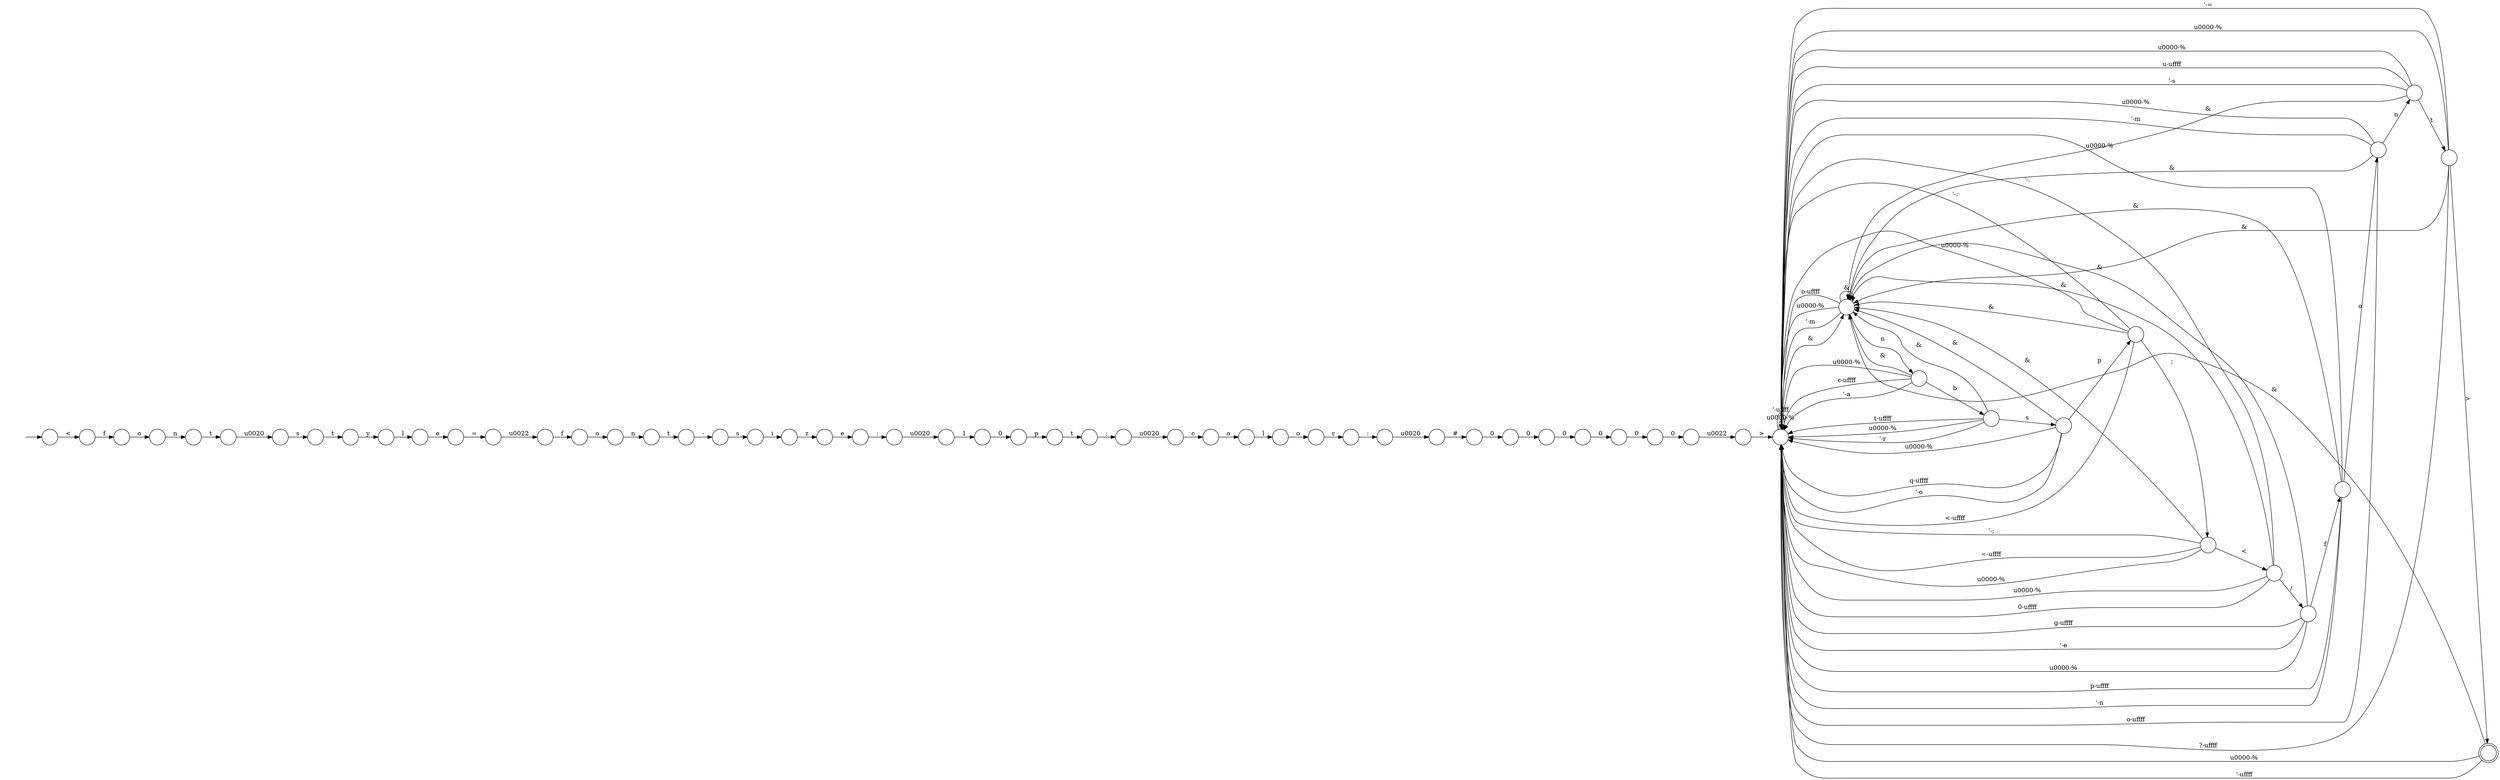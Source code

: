 digraph Automaton {
  rankdir = LR;
  0 [shape=circle,label=""];
  0 -> 13 [label="o"]
  1 [shape=circle,label=""];
  1 -> 58 [label="f"]
  2 [shape=circle,label=""];
  2 -> 39 [label="\u0020"]
  3 [shape=circle,label=""];
  3 -> 49 [label="\u0020"]
  4 [shape=circle,label=""];
  4 -> 20 [label="#"]
  5 [shape=circle,label=""];
  5 -> 15 [label="n"]
  5 -> 45 [label="o-\uffff"]
  5 -> 44 [label="&"]
  5 -> 45 [label="\u0000-%"]
  5 -> 45 [label="'-m"]
  6 [shape=circle,label=""];
  6 -> 45 [label=">"]
  7 [shape=circle,label=""];
  7 -> 45 [label="'-a"]
  7 -> 44 [label="&"]
  7 -> 17 [label="b"]
  7 -> 45 [label="\u0000-%"]
  7 -> 45 [label="c-\uffff"]
  8 [shape=circle,label=""];
  8 -> 21 [label="y"]
  9 [shape=circle,label=""];
  9 -> 18 [label="e"]
  10 [shape=circle,label=""];
  10 -> 50 [label="\u0022"]
  11 [shape=circle,label=""];
  11 -> 45 [label="<-\uffff"]
  11 -> 45 [label="'-:"]
  11 -> 44 [label="&"]
  11 -> 42 [label=";"]
  11 -> 45 [label="\u0000-%"]
  12 [shape=circle,label=""];
  12 -> 40 [label="p"]
  13 [shape=circle,label=""];
  13 -> 43 [label="n"]
  14 [shape=circle,label=""];
  14 -> 10 [label="="]
  15 [shape=circle,label=""];
  15 -> 44 [label="&"]
  15 -> 30 [label="t"]
  15 -> 45 [label="\u0000-%"]
  15 -> 45 [label="u-\uffff"]
  15 -> 45 [label="'-s"]
  16 [shape=circle,label=""];
  16 -> 48 [label="n"]
  17 [shape=circle,label=""];
  17 -> 44 [label="&"]
  17 -> 57 [label="s"]
  17 -> 45 [label="t-\uffff"]
  17 -> 45 [label="\u0000-%"]
  17 -> 45 [label="'-r"]
  18 [shape=circle,label=""];
  18 -> 33 [label=":"]
  19 [shape=circle,label=""];
  19 -> 56 [label="-"]
  20 [shape=circle,label=""];
  20 -> 27 [label="0"]
  21 [shape=circle,label=""];
  21 -> 29 [label="l"]
  22 [shape=doublecircle,label=""];
  22 -> 44 [label="&"]
  22 -> 45 [label="\u0000-%"]
  22 -> 45 [label="'-\uffff"]
  23 [shape=circle,label=""];
  23 -> 6 [label="\u0022"]
  24 [shape=circle,label=""];
  24 -> 59 [label="1"]
  25 [shape=circle,label=""];
  initial [shape=plaintext,label=""];
  initial -> 25
  25 -> 1 [label="<"]
  26 [shape=circle,label=""];
  26 -> 2 [label=";"]
  27 [shape=circle,label=""];
  27 -> 36 [label="0"]
  28 [shape=circle,label=""];
  28 -> 8 [label="t"]
  29 [shape=circle,label=""];
  29 -> 14 [label="e"]
  30 [shape=circle,label=""];
  30 -> 44 [label="&"]
  30 -> 45 [label="'-="]
  30 -> 22 [label=">"]
  30 -> 45 [label="\u0000-%"]
  30 -> 45 [label="?-\uffff"]
  31 [shape=circle,label=""];
  31 -> 47 [label="i"]
  32 [shape=circle,label=""];
  32 -> 41 [label="0"]
  33 [shape=circle,label=""];
  33 -> 24 [label="\u0020"]
  34 [shape=circle,label=""];
  34 -> 46 [label="/"]
  34 -> 45 [label="'-."]
  34 -> 44 [label="&"]
  34 -> 45 [label="\u0000-%"]
  34 -> 45 [label="0-\uffff"]
  35 [shape=circle,label=""];
  35 -> 53 [label="o"]
  36 [shape=circle,label=""];
  36 -> 38 [label="0"]
  37 [shape=circle,label=""];
  37 -> 4 [label="\u0020"]
  38 [shape=circle,label=""];
  38 -> 32 [label="0"]
  39 [shape=circle,label=""];
  39 -> 35 [label="c"]
  40 [shape=circle,label=""];
  40 -> 26 [label="t"]
  41 [shape=circle,label=""];
  41 -> 23 [label="0"]
  42 [shape=circle,label=""];
  42 -> 45 [label="'-;"]
  42 -> 45 [label="=-\uffff"]
  42 -> 44 [label="&"]
  42 -> 45 [label="\u0000-%"]
  42 -> 34 [label="<"]
  43 [shape=circle,label=""];
  43 -> 19 [label="t"]
  44 [shape=circle,label=""];
  44 -> 7 [label="n"]
  44 -> 45 [label="o-\uffff"]
  44 -> 44 [label="&"]
  44 -> 45 [label="\u0000-%"]
  44 -> 45 [label="'-m"]
  45 [shape=circle,label=""];
  45 -> 44 [label="&"]
  45 -> 45 [label="\u0000-%"]
  45 -> 45 [label="'-\uffff"]
  46 [shape=circle,label=""];
  46 -> 51 [label="f"]
  46 -> 44 [label="&"]
  46 -> 45 [label="g-\uffff"]
  46 -> 45 [label="'-e"]
  46 -> 45 [label="\u0000-%"]
  47 [shape=circle,label=""];
  47 -> 9 [label="z"]
  48 [shape=circle,label=""];
  48 -> 3 [label="t"]
  49 [shape=circle,label=""];
  49 -> 28 [label="s"]
  50 [shape=circle,label=""];
  50 -> 0 [label="f"]
  51 [shape=circle,label=""];
  51 -> 45 [label="p-\uffff"]
  51 -> 45 [label="'-n"]
  51 -> 44 [label="&"]
  51 -> 45 [label="\u0000-%"]
  51 -> 5 [label="o"]
  52 [shape=circle,label=""];
  52 -> 54 [label="o"]
  53 [shape=circle,label=""];
  53 -> 52 [label="l"]
  54 [shape=circle,label=""];
  54 -> 55 [label="r"]
  55 [shape=circle,label=""];
  55 -> 37 [label=":"]
  56 [shape=circle,label=""];
  56 -> 31 [label="s"]
  57 [shape=circle,label=""];
  57 -> 45 [label="q-\uffff"]
  57 -> 45 [label="'-o"]
  57 -> 44 [label="&"]
  57 -> 11 [label="p"]
  57 -> 45 [label="\u0000-%"]
  58 [shape=circle,label=""];
  58 -> 16 [label="o"]
  59 [shape=circle,label=""];
  59 -> 12 [label="0"]
}

